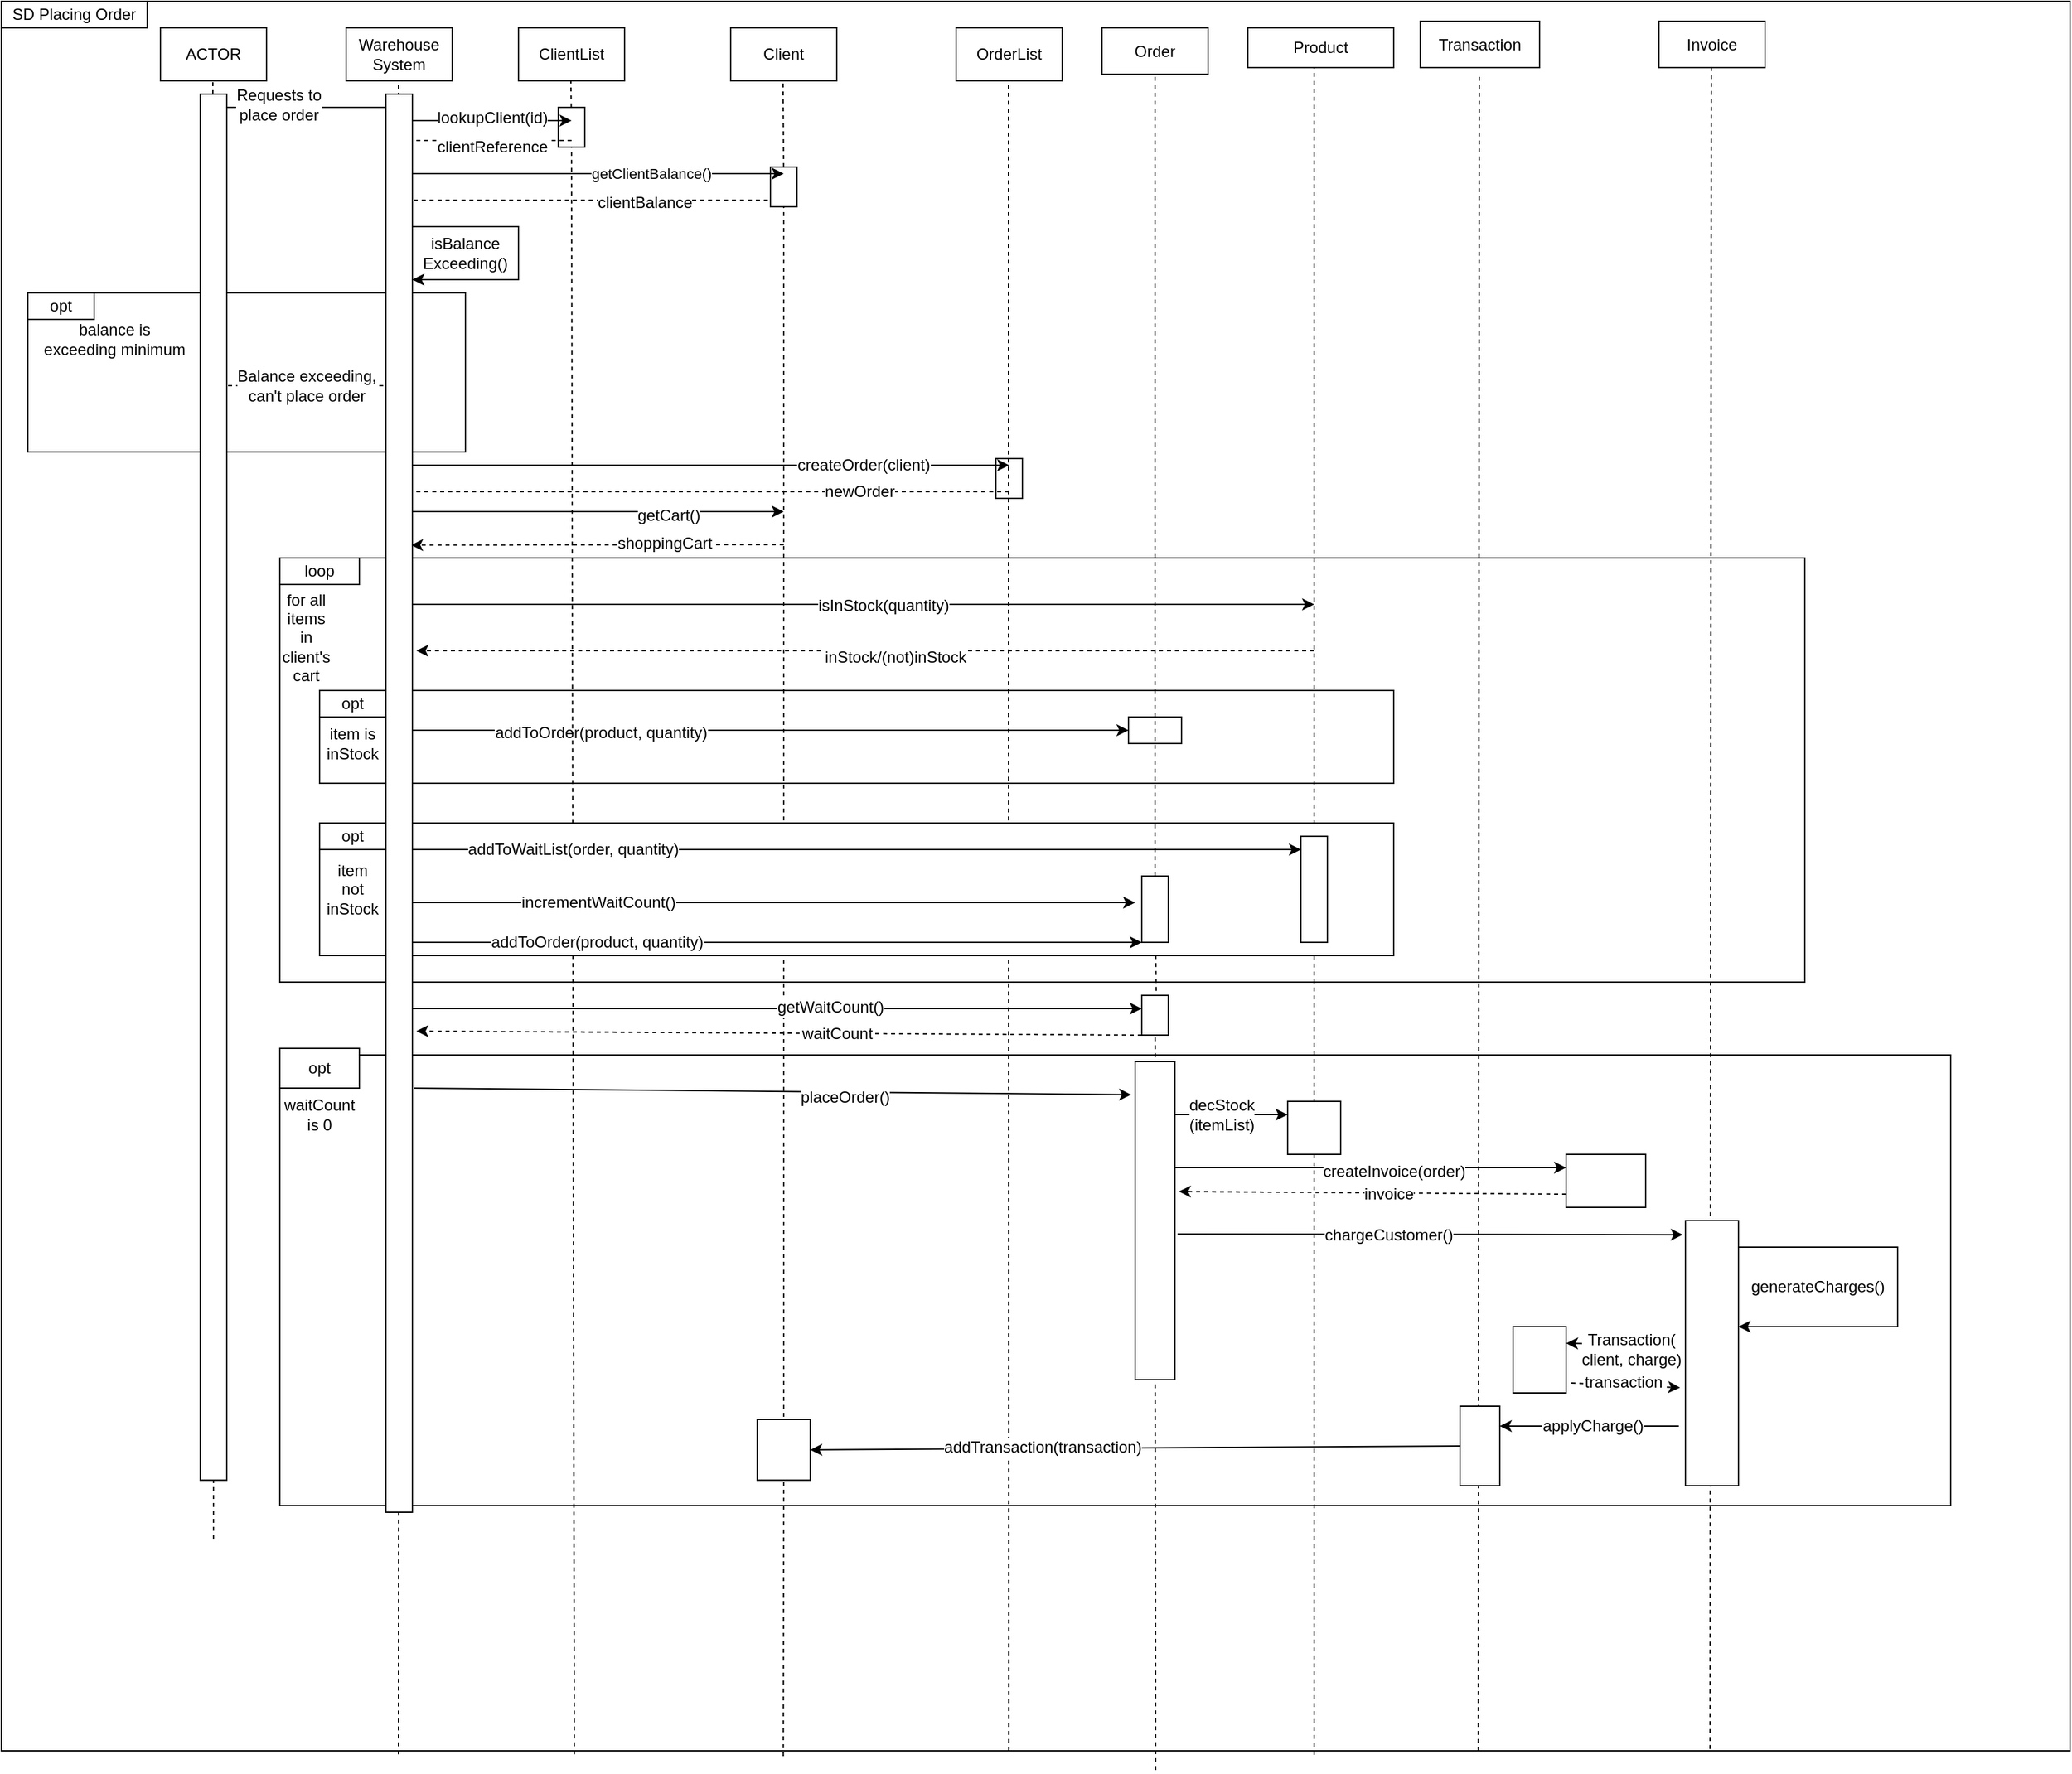 <mxfile version="12.6.5" type="github">
  <diagram id="tKLSFN9qIgkbpF_6YdEr" name="Page-1">
    <mxGraphModel dx="1182" dy="761" grid="1" gridSize="10" guides="1" tooltips="1" connect="1" arrows="1" fold="1" page="1" pageScale="1" pageWidth="1100" pageHeight="850" math="0" shadow="0">
      <root>
        <mxCell id="0"/>
        <mxCell id="1" parent="0"/>
        <mxCell id="7SxAcVkQmoZjiOWq1pf1-21" value="" style="rounded=0;whiteSpace=wrap;html=1;" parent="1" vertex="1">
          <mxGeometry width="1560" height="1320" as="geometry"/>
        </mxCell>
        <mxCell id="BWwTkyQzAVA0nwTKk7PY-33" value="" style="rounded=0;whiteSpace=wrap;html=1;" parent="1" vertex="1">
          <mxGeometry x="750" y="345" width="20" height="30" as="geometry"/>
        </mxCell>
        <mxCell id="7SxAcVkQmoZjiOWq1pf1-38" value="" style="endArrow=classic;html=1;dashed=1;" parent="1" edge="1">
          <mxGeometry width="50" height="50" relative="1" as="geometry">
            <mxPoint x="590" y="150" as="sourcePoint"/>
            <mxPoint x="300" y="150" as="targetPoint"/>
          </mxGeometry>
        </mxCell>
        <mxCell id="7SxAcVkQmoZjiOWq1pf1-39" value="clientBalance" style="text;html=1;align=center;verticalAlign=middle;resizable=0;points=[];labelBackgroundColor=#ffffff;" parent="7SxAcVkQmoZjiOWq1pf1-38" vertex="1" connectable="0">
          <mxGeometry x="-0.276" y="2" relative="1" as="geometry">
            <mxPoint as="offset"/>
          </mxGeometry>
        </mxCell>
        <mxCell id="BWwTkyQzAVA0nwTKk7PY-30" value="" style="rounded=0;whiteSpace=wrap;html=1;" parent="1" vertex="1">
          <mxGeometry x="580" y="125" width="20" height="30" as="geometry"/>
        </mxCell>
        <mxCell id="BWwTkyQzAVA0nwTKk7PY-21" value="" style="rounded=0;whiteSpace=wrap;html=1;" parent="1" vertex="1">
          <mxGeometry x="420" y="80" width="20" height="30" as="geometry"/>
        </mxCell>
        <mxCell id="7SxAcVkQmoZjiOWq1pf1-46" value="" style="rounded=0;whiteSpace=wrap;html=1;" parent="1" vertex="1">
          <mxGeometry x="20" y="220" width="330" height="120" as="geometry"/>
        </mxCell>
        <mxCell id="7SxAcVkQmoZjiOWq1pf1-1" value="ACTOR" style="rounded=0;whiteSpace=wrap;html=1;" parent="1" vertex="1">
          <mxGeometry x="120" y="20" width="80" height="40" as="geometry"/>
        </mxCell>
        <mxCell id="7SxAcVkQmoZjiOWq1pf1-3" value="Warehouse System" style="rounded=0;whiteSpace=wrap;html=1;" parent="1" vertex="1">
          <mxGeometry x="260" y="20" width="80" height="40" as="geometry"/>
        </mxCell>
        <mxCell id="7SxAcVkQmoZjiOWq1pf1-9" value="ClientList" style="rounded=0;whiteSpace=wrap;html=1;" parent="1" vertex="1">
          <mxGeometry x="390" y="20" width="80" height="40" as="geometry"/>
        </mxCell>
        <mxCell id="7SxAcVkQmoZjiOWq1pf1-11" value="Client" style="rounded=0;whiteSpace=wrap;html=1;" parent="1" vertex="1">
          <mxGeometry x="550" y="20" width="80" height="40" as="geometry"/>
        </mxCell>
        <mxCell id="7SxAcVkQmoZjiOWq1pf1-13" value="OrderList" style="rounded=0;whiteSpace=wrap;html=1;" parent="1" vertex="1">
          <mxGeometry x="720" y="20" width="80" height="40" as="geometry"/>
        </mxCell>
        <mxCell id="7SxAcVkQmoZjiOWq1pf1-14" value="Order" style="rounded=0;whiteSpace=wrap;html=1;" parent="1" vertex="1">
          <mxGeometry x="830" y="20" width="80" height="35" as="geometry"/>
        </mxCell>
        <mxCell id="7SxAcVkQmoZjiOWq1pf1-18" value="Invoice" style="rounded=0;whiteSpace=wrap;html=1;" parent="1" vertex="1">
          <mxGeometry x="1250" y="15" width="80" height="35" as="geometry"/>
        </mxCell>
        <mxCell id="7SxAcVkQmoZjiOWq1pf1-22" value="SD Placing Order" style="rounded=0;whiteSpace=wrap;html=1;" parent="1" vertex="1">
          <mxGeometry width="110" height="20" as="geometry"/>
        </mxCell>
        <mxCell id="7SxAcVkQmoZjiOWq1pf1-26" value="Transaction" style="rounded=0;whiteSpace=wrap;html=1;" parent="1" vertex="1">
          <mxGeometry x="1070" y="15" width="90" height="35" as="geometry"/>
        </mxCell>
        <mxCell id="7SxAcVkQmoZjiOWq1pf1-27" value="Product" style="rounded=0;whiteSpace=wrap;html=1;" parent="1" vertex="1">
          <mxGeometry x="940" y="20" width="110" height="30" as="geometry"/>
        </mxCell>
        <mxCell id="7SxAcVkQmoZjiOWq1pf1-29" value="" style="endArrow=classic;html=1;" parent="1" edge="1">
          <mxGeometry width="50" height="50" relative="1" as="geometry">
            <mxPoint x="300" y="90" as="sourcePoint"/>
            <mxPoint x="430" y="90" as="targetPoint"/>
          </mxGeometry>
        </mxCell>
        <mxCell id="7SxAcVkQmoZjiOWq1pf1-30" value="lookupClient(id)" style="text;html=1;align=center;verticalAlign=middle;resizable=0;points=[];labelBackgroundColor=#ffffff;" parent="7SxAcVkQmoZjiOWq1pf1-29" vertex="1" connectable="0">
          <mxGeometry x="0.231" y="2" relative="1" as="geometry">
            <mxPoint x="-10" as="offset"/>
          </mxGeometry>
        </mxCell>
        <mxCell id="7SxAcVkQmoZjiOWq1pf1-36" value="getClientBalance()" style="endArrow=classic;html=1;" parent="1" edge="1">
          <mxGeometry x="0.31" width="50" height="50" relative="1" as="geometry">
            <mxPoint x="300" y="130" as="sourcePoint"/>
            <mxPoint x="590" y="130" as="targetPoint"/>
            <mxPoint as="offset"/>
          </mxGeometry>
        </mxCell>
        <mxCell id="7SxAcVkQmoZjiOWq1pf1-41" value="&lt;div&gt;isBalance&lt;/div&gt;&lt;div&gt;Exceeding()&lt;br&gt;&lt;/div&gt;" style="rounded=0;whiteSpace=wrap;html=1;" parent="1" vertex="1">
          <mxGeometry x="310" y="170" width="80" height="40" as="geometry"/>
        </mxCell>
        <mxCell id="7SxAcVkQmoZjiOWq1pf1-42" value="" style="endArrow=classic;html=1;dashed=1;entryX=0;entryY=1;entryDx=0;entryDy=0;" parent="1" target="7SxAcVkQmoZjiOWq1pf1-41" edge="1">
          <mxGeometry width="50" height="50" relative="1" as="geometry">
            <mxPoint x="320" y="210" as="sourcePoint"/>
            <mxPoint x="370" y="160" as="targetPoint"/>
          </mxGeometry>
        </mxCell>
        <mxCell id="7SxAcVkQmoZjiOWq1pf1-47" value="opt" style="rounded=0;whiteSpace=wrap;html=1;" parent="1" vertex="1">
          <mxGeometry x="20" y="220" width="50" height="20" as="geometry"/>
        </mxCell>
        <mxCell id="7SxAcVkQmoZjiOWq1pf1-48" value="&lt;div&gt;balance is&lt;/div&gt;&lt;div&gt;exceeding minimum&lt;br&gt;&lt;/div&gt;" style="text;html=1;align=center;verticalAlign=middle;resizable=0;points=[];autosize=1;" parent="1" vertex="1">
          <mxGeometry x="20" y="240" width="130" height="30" as="geometry"/>
        </mxCell>
        <mxCell id="7SxAcVkQmoZjiOWq1pf1-2" value="" style="endArrow=none;dashed=1;html=1;" parent="1" source="BWwTkyQzAVA0nwTKk7PY-3" edge="1">
          <mxGeometry width="50" height="50" relative="1" as="geometry">
            <mxPoint x="160" y="840" as="sourcePoint"/>
            <mxPoint x="159.5" y="60" as="targetPoint"/>
          </mxGeometry>
        </mxCell>
        <mxCell id="7SxAcVkQmoZjiOWq1pf1-49" value="" style="endArrow=classic;html=1;dashed=1;" parent="1" edge="1">
          <mxGeometry width="50" height="50" relative="1" as="geometry">
            <mxPoint x="300" y="290" as="sourcePoint"/>
            <mxPoint x="160" y="290" as="targetPoint"/>
          </mxGeometry>
        </mxCell>
        <mxCell id="7SxAcVkQmoZjiOWq1pf1-50" value="&lt;div&gt;Balance exceeding,&lt;/div&gt;&lt;div&gt;can&#39;t place order&lt;br&gt;&lt;/div&gt;" style="text;html=1;align=center;verticalAlign=middle;resizable=0;points=[];labelBackgroundColor=#ffffff;" parent="7SxAcVkQmoZjiOWq1pf1-49" vertex="1" connectable="0">
          <mxGeometry x="0.457" y="-3" relative="1" as="geometry">
            <mxPoint x="32" y="3" as="offset"/>
          </mxGeometry>
        </mxCell>
        <mxCell id="7SxAcVkQmoZjiOWq1pf1-58" value="" style="rounded=0;whiteSpace=wrap;html=1;" parent="1" vertex="1">
          <mxGeometry x="210" y="420" width="1150" height="320" as="geometry"/>
        </mxCell>
        <mxCell id="7SxAcVkQmoZjiOWq1pf1-4" value="" style="endArrow=none;dashed=1;html=1;" parent="1" edge="1">
          <mxGeometry width="50" height="50" relative="1" as="geometry">
            <mxPoint x="300" y="840" as="sourcePoint"/>
            <mxPoint x="299.5" y="60" as="targetPoint"/>
          </mxGeometry>
        </mxCell>
        <mxCell id="7SxAcVkQmoZjiOWq1pf1-10" value="" style="endArrow=none;dashed=1;html=1;" parent="1" source="BWwTkyQzAVA0nwTKk7PY-21" edge="1">
          <mxGeometry width="50" height="50" relative="1" as="geometry">
            <mxPoint x="430" y="840" as="sourcePoint"/>
            <mxPoint x="429.5" y="60" as="targetPoint"/>
          </mxGeometry>
        </mxCell>
        <mxCell id="7SxAcVkQmoZjiOWq1pf1-12" value="" style="endArrow=none;dashed=1;html=1;" parent="1" source="BWwTkyQzAVA0nwTKk7PY-30" edge="1">
          <mxGeometry width="50" height="50" relative="1" as="geometry">
            <mxPoint x="590" y="840" as="sourcePoint"/>
            <mxPoint x="589.5" y="60" as="targetPoint"/>
          </mxGeometry>
        </mxCell>
        <mxCell id="7SxAcVkQmoZjiOWq1pf1-59" value="loop" style="rounded=0;whiteSpace=wrap;html=1;" parent="1" vertex="1">
          <mxGeometry x="210" y="420" width="60" height="20" as="geometry"/>
        </mxCell>
        <mxCell id="7SxAcVkQmoZjiOWq1pf1-60" value="for all items in client&#39;s cart" style="text;html=1;strokeColor=none;fillColor=none;align=center;verticalAlign=middle;whiteSpace=wrap;rounded=0;" parent="1" vertex="1">
          <mxGeometry x="210" y="470" width="40" height="20" as="geometry"/>
        </mxCell>
        <mxCell id="7SxAcVkQmoZjiOWq1pf1-63" value="" style="endArrow=classic;html=1;" parent="1" edge="1">
          <mxGeometry width="50" height="50" relative="1" as="geometry">
            <mxPoint x="300" y="350" as="sourcePoint"/>
            <mxPoint x="760" y="350" as="targetPoint"/>
          </mxGeometry>
        </mxCell>
        <mxCell id="7SxAcVkQmoZjiOWq1pf1-64" value="createOrder(client)" style="text;html=1;align=center;verticalAlign=middle;resizable=0;points=[];labelBackgroundColor=#ffffff;" parent="7SxAcVkQmoZjiOWq1pf1-63" vertex="1" connectable="0">
          <mxGeometry x="0.735" relative="1" as="geometry">
            <mxPoint x="-49" as="offset"/>
          </mxGeometry>
        </mxCell>
        <mxCell id="7SxAcVkQmoZjiOWq1pf1-32" value="" style="endArrow=classic;html=1;dashed=1;" parent="1" edge="1">
          <mxGeometry width="50" height="50" relative="1" as="geometry">
            <mxPoint x="430" y="105" as="sourcePoint"/>
            <mxPoint x="300" y="105" as="targetPoint"/>
          </mxGeometry>
        </mxCell>
        <mxCell id="7SxAcVkQmoZjiOWq1pf1-33" value="clientReference" style="text;html=1;align=center;verticalAlign=middle;resizable=0;points=[];labelBackgroundColor=#ffffff;" parent="7SxAcVkQmoZjiOWq1pf1-32" vertex="1" connectable="0">
          <mxGeometry x="-0.4" y="1" relative="1" as="geometry">
            <mxPoint x="-21" y="4" as="offset"/>
          </mxGeometry>
        </mxCell>
        <mxCell id="7SxAcVkQmoZjiOWq1pf1-61" value="" style="endArrow=classic;html=1;dashed=1;" parent="1" edge="1">
          <mxGeometry width="50" height="50" relative="1" as="geometry">
            <mxPoint x="760" y="370" as="sourcePoint"/>
            <mxPoint x="300" y="370" as="targetPoint"/>
          </mxGeometry>
        </mxCell>
        <mxCell id="7SxAcVkQmoZjiOWq1pf1-62" value="newOrder" style="text;html=1;align=center;verticalAlign=middle;resizable=0;points=[];labelBackgroundColor=#ffffff;" parent="7SxAcVkQmoZjiOWq1pf1-61" vertex="1" connectable="0">
          <mxGeometry x="-0.509" relative="1" as="geometry">
            <mxPoint as="offset"/>
          </mxGeometry>
        </mxCell>
        <mxCell id="bvHiQw0GbugnLKVl-1VQ-2" value="" style="endArrow=classic;html=1;" edge="1" parent="1">
          <mxGeometry width="50" height="50" relative="1" as="geometry">
            <mxPoint x="310" y="385" as="sourcePoint"/>
            <mxPoint x="590" y="385" as="targetPoint"/>
          </mxGeometry>
        </mxCell>
        <mxCell id="bvHiQw0GbugnLKVl-1VQ-3" value="getCart()" style="text;html=1;align=center;verticalAlign=middle;resizable=0;points=[];labelBackgroundColor=#ffffff;" vertex="1" connectable="0" parent="bvHiQw0GbugnLKVl-1VQ-2">
          <mxGeometry x="0.379" y="-3" relative="1" as="geometry">
            <mxPoint as="offset"/>
          </mxGeometry>
        </mxCell>
        <mxCell id="bvHiQw0GbugnLKVl-1VQ-4" value="" style="endArrow=classic;html=1;entryX=0.95;entryY=0.318;entryDx=0;entryDy=0;entryPerimeter=0;dashed=1;" edge="1" parent="1" target="BWwTkyQzAVA0nwTKk7PY-7">
          <mxGeometry width="50" height="50" relative="1" as="geometry">
            <mxPoint x="590" y="410" as="sourcePoint"/>
            <mxPoint x="640" y="345" as="targetPoint"/>
          </mxGeometry>
        </mxCell>
        <mxCell id="bvHiQw0GbugnLKVl-1VQ-5" value="shoppingCart" style="text;html=1;align=center;verticalAlign=middle;resizable=0;points=[];labelBackgroundColor=#ffffff;" vertex="1" connectable="0" parent="bvHiQw0GbugnLKVl-1VQ-4">
          <mxGeometry x="-0.193" y="-1" relative="1" as="geometry">
            <mxPoint x="23" as="offset"/>
          </mxGeometry>
        </mxCell>
        <mxCell id="bvHiQw0GbugnLKVl-1VQ-6" value="" style="endArrow=classic;html=1;" edge="1" parent="1">
          <mxGeometry width="50" height="50" relative="1" as="geometry">
            <mxPoint x="310" y="455" as="sourcePoint"/>
            <mxPoint x="990" y="455" as="targetPoint"/>
          </mxGeometry>
        </mxCell>
        <mxCell id="bvHiQw0GbugnLKVl-1VQ-7" value="isInStock(quantity)" style="text;html=1;align=center;verticalAlign=middle;resizable=0;points=[];labelBackgroundColor=#ffffff;" vertex="1" connectable="0" parent="bvHiQw0GbugnLKVl-1VQ-6">
          <mxGeometry x="0.044" y="-1" relative="1" as="geometry">
            <mxPoint as="offset"/>
          </mxGeometry>
        </mxCell>
        <mxCell id="bvHiQw0GbugnLKVl-1VQ-8" value="" style="endArrow=classic;html=1;dashed=1;" edge="1" parent="1">
          <mxGeometry width="50" height="50" relative="1" as="geometry">
            <mxPoint x="990" y="490" as="sourcePoint"/>
            <mxPoint x="313" y="490" as="targetPoint"/>
          </mxGeometry>
        </mxCell>
        <mxCell id="bvHiQw0GbugnLKVl-1VQ-9" value="inStock/(not)inStock" style="text;html=1;align=center;verticalAlign=middle;resizable=0;points=[];labelBackgroundColor=#ffffff;" vertex="1" connectable="0" parent="bvHiQw0GbugnLKVl-1VQ-8">
          <mxGeometry x="-0.067" y="5" relative="1" as="geometry">
            <mxPoint as="offset"/>
          </mxGeometry>
        </mxCell>
        <mxCell id="bvHiQw0GbugnLKVl-1VQ-10" value="" style="rounded=0;whiteSpace=wrap;html=1;" vertex="1" parent="1">
          <mxGeometry x="240" y="520" width="810" height="70" as="geometry"/>
        </mxCell>
        <mxCell id="bvHiQw0GbugnLKVl-1VQ-12" value="&lt;div&gt;item is &lt;br&gt;&lt;/div&gt;&lt;div&gt;inStock&lt;br&gt;&lt;/div&gt;" style="text;html=1;strokeColor=none;fillColor=none;align=center;verticalAlign=middle;whiteSpace=wrap;rounded=0;" vertex="1" parent="1">
          <mxGeometry x="245" y="550" width="40" height="20" as="geometry"/>
        </mxCell>
        <mxCell id="bvHiQw0GbugnLKVl-1VQ-11" value="opt" style="rounded=0;whiteSpace=wrap;html=1;" vertex="1" parent="1">
          <mxGeometry x="240" y="520" width="50" height="20" as="geometry"/>
        </mxCell>
        <mxCell id="7SxAcVkQmoZjiOWq1pf1-24" value="" style="endArrow=classic;html=1;" parent="1" edge="1">
          <mxGeometry width="50" height="50" relative="1" as="geometry">
            <mxPoint x="160" y="80" as="sourcePoint"/>
            <mxPoint x="300" y="80" as="targetPoint"/>
          </mxGeometry>
        </mxCell>
        <mxCell id="7SxAcVkQmoZjiOWq1pf1-25" value="&lt;div&gt;Requests to &lt;br&gt;&lt;/div&gt;&lt;div&gt;place order&lt;br&gt;&lt;/div&gt;" style="text;html=1;align=center;verticalAlign=middle;resizable=0;points=[];labelBackgroundColor=#ffffff;" parent="7SxAcVkQmoZjiOWq1pf1-24" vertex="1" connectable="0">
          <mxGeometry x="-0.3" y="2" relative="1" as="geometry">
            <mxPoint as="offset"/>
          </mxGeometry>
        </mxCell>
        <mxCell id="bvHiQw0GbugnLKVl-1VQ-17" value="" style="rounded=0;whiteSpace=wrap;html=1;" vertex="1" parent="1">
          <mxGeometry x="850" y="540" width="40" height="20" as="geometry"/>
        </mxCell>
        <mxCell id="bvHiQw0GbugnLKVl-1VQ-18" value="" style="endArrow=classic;html=1;" edge="1" parent="1">
          <mxGeometry width="50" height="50" relative="1" as="geometry">
            <mxPoint x="310" y="550" as="sourcePoint"/>
            <mxPoint x="850" y="550" as="targetPoint"/>
          </mxGeometry>
        </mxCell>
        <mxCell id="bvHiQw0GbugnLKVl-1VQ-19" value="addToOrder(product, quantity)" style="text;html=1;align=center;verticalAlign=middle;resizable=0;points=[];labelBackgroundColor=#ffffff;" vertex="1" connectable="0" parent="bvHiQw0GbugnLKVl-1VQ-18">
          <mxGeometry x="-0.474" y="-2" relative="1" as="geometry">
            <mxPoint as="offset"/>
          </mxGeometry>
        </mxCell>
        <mxCell id="bvHiQw0GbugnLKVl-1VQ-32" value="" style="rounded=0;whiteSpace=wrap;html=1;" vertex="1" parent="1">
          <mxGeometry x="855" y="660" width="30" height="40" as="geometry"/>
        </mxCell>
        <mxCell id="bvHiQw0GbugnLKVl-1VQ-34" value="" style="rounded=0;whiteSpace=wrap;html=1;" vertex="1" parent="1">
          <mxGeometry x="980" y="630" width="20" height="40" as="geometry"/>
        </mxCell>
        <mxCell id="BWwTkyQzAVA0nwTKk7PY-8" value="" style="endArrow=none;dashed=1;html=1;exitX=0.192;exitY=1.002;exitDx=0;exitDy=0;exitPerimeter=0;" parent="1" target="BWwTkyQzAVA0nwTKk7PY-7" edge="1" source="7SxAcVkQmoZjiOWq1pf1-21">
          <mxGeometry width="50" height="50" relative="1" as="geometry">
            <mxPoint x="300" y="840.0" as="sourcePoint"/>
            <mxPoint x="299.5" y="28.378" as="targetPoint"/>
          </mxGeometry>
        </mxCell>
        <mxCell id="bvHiQw0GbugnLKVl-1VQ-36" value="" style="rounded=0;whiteSpace=wrap;html=1;" vertex="1" parent="1">
          <mxGeometry x="210" y="795" width="1260" height="340" as="geometry"/>
        </mxCell>
        <mxCell id="7SxAcVkQmoZjiOWq1pf1-20" value="" style="endArrow=none;dashed=1;html=1;exitX=0.714;exitY=1;exitDx=0;exitDy=0;exitPerimeter=0;" parent="1" edge="1" source="7SxAcVkQmoZjiOWq1pf1-21">
          <mxGeometry width="50" height="50" relative="1" as="geometry">
            <mxPoint x="1115" y="820" as="sourcePoint"/>
            <mxPoint x="1114.5" y="55" as="targetPoint"/>
          </mxGeometry>
        </mxCell>
        <mxCell id="7SxAcVkQmoZjiOWq1pf1-19" value="" style="endArrow=none;dashed=1;html=1;exitX=0.826;exitY=0.999;exitDx=0;exitDy=0;exitPerimeter=0;" parent="1" edge="1" source="7SxAcVkQmoZjiOWq1pf1-21">
          <mxGeometry width="50" height="50" relative="1" as="geometry">
            <mxPoint x="1290" y="835" as="sourcePoint"/>
            <mxPoint x="1289.5" y="50" as="targetPoint"/>
          </mxGeometry>
        </mxCell>
        <mxCell id="BWwTkyQzAVA0nwTKk7PY-31" value="" style="endArrow=none;dashed=1;html=1;" parent="1" target="BWwTkyQzAVA0nwTKk7PY-30" edge="1">
          <mxGeometry width="50" height="50" relative="1" as="geometry">
            <mxPoint x="590" y="1110" as="sourcePoint"/>
            <mxPoint x="589.5" y="60.0" as="targetPoint"/>
          </mxGeometry>
        </mxCell>
        <mxCell id="7SxAcVkQmoZjiOWq1pf1-15" value="" style="endArrow=none;dashed=1;html=1;exitX=0.487;exitY=1;exitDx=0;exitDy=0;exitPerimeter=0;" parent="1" edge="1" source="7SxAcVkQmoZjiOWq1pf1-21">
          <mxGeometry width="50" height="50" relative="1" as="geometry">
            <mxPoint x="760" y="840" as="sourcePoint"/>
            <mxPoint x="759.5" y="60" as="targetPoint"/>
          </mxGeometry>
        </mxCell>
        <mxCell id="7SxAcVkQmoZjiOWq1pf1-28" value="" style="endArrow=none;dashed=1;html=1;" parent="1" edge="1">
          <mxGeometry width="50" height="50" relative="1" as="geometry">
            <mxPoint x="990" y="1323" as="sourcePoint"/>
            <mxPoint x="990" y="50" as="targetPoint"/>
          </mxGeometry>
        </mxCell>
        <mxCell id="bvHiQw0GbugnLKVl-1VQ-33" value="" style="endArrow=none;dashed=1;html=1;exitX=0.558;exitY=0.886;exitDx=0;exitDy=0;exitPerimeter=0;" edge="1" parent="1" source="bvHiQw0GbugnLKVl-1VQ-55">
          <mxGeometry width="50" height="50" relative="1" as="geometry">
            <mxPoint x="870" y="830" as="sourcePoint"/>
            <mxPoint x="870" y="660" as="targetPoint"/>
          </mxGeometry>
        </mxCell>
        <mxCell id="BWwTkyQzAVA0nwTKk7PY-5" value="" style="group" parent="1" vertex="1" connectable="0">
          <mxGeometry x="150" y="70" width="20" height="1090" as="geometry"/>
        </mxCell>
        <mxCell id="BWwTkyQzAVA0nwTKk7PY-4" value="" style="endArrow=none;dashed=1;html=1;" parent="BWwTkyQzAVA0nwTKk7PY-5" target="BWwTkyQzAVA0nwTKk7PY-3" edge="1">
          <mxGeometry width="50" height="50" relative="1" as="geometry">
            <mxPoint x="10" y="1090" as="sourcePoint"/>
            <mxPoint x="9.5" y="-58.919" as="targetPoint"/>
          </mxGeometry>
        </mxCell>
        <mxCell id="BWwTkyQzAVA0nwTKk7PY-3" value="" style="rounded=0;whiteSpace=wrap;html=1;" parent="BWwTkyQzAVA0nwTKk7PY-5" vertex="1">
          <mxGeometry width="20" height="1045.811" as="geometry"/>
        </mxCell>
        <mxCell id="BWwTkyQzAVA0nwTKk7PY-25" value="" style="endArrow=none;dashed=1;html=1;exitX=0.277;exitY=1.002;exitDx=0;exitDy=0;exitPerimeter=0;" parent="1" target="BWwTkyQzAVA0nwTKk7PY-21" edge="1" source="7SxAcVkQmoZjiOWq1pf1-21">
          <mxGeometry width="50" height="50" relative="1" as="geometry">
            <mxPoint x="430" y="840" as="sourcePoint"/>
            <mxPoint x="429.5" y="60.0" as="targetPoint"/>
          </mxGeometry>
        </mxCell>
        <mxCell id="BWwTkyQzAVA0nwTKk7PY-6" value="" style="group" parent="1" vertex="1" connectable="0">
          <mxGeometry x="290" y="70" width="760" height="1070" as="geometry"/>
        </mxCell>
        <mxCell id="bvHiQw0GbugnLKVl-1VQ-23" value="" style="rounded=0;whiteSpace=wrap;html=1;" vertex="1" parent="BWwTkyQzAVA0nwTKk7PY-6">
          <mxGeometry x="-50" y="550" width="810" height="100" as="geometry"/>
        </mxCell>
        <mxCell id="bvHiQw0GbugnLKVl-1VQ-24" value="opt" style="rounded=0;whiteSpace=wrap;html=1;" vertex="1" parent="BWwTkyQzAVA0nwTKk7PY-6">
          <mxGeometry x="-50" y="550" width="50" height="20" as="geometry"/>
        </mxCell>
        <mxCell id="bvHiQw0GbugnLKVl-1VQ-25" value="&lt;div&gt;item&lt;/div&gt;&lt;div&gt;not&lt;/div&gt;&lt;div&gt;inStock&lt;br&gt;&lt;/div&gt;" style="text;html=1;strokeColor=none;fillColor=none;align=center;verticalAlign=middle;whiteSpace=wrap;rounded=0;" vertex="1" parent="BWwTkyQzAVA0nwTKk7PY-6">
          <mxGeometry x="-45" y="590" width="40" height="20" as="geometry"/>
        </mxCell>
        <mxCell id="bvHiQw0GbugnLKVl-1VQ-30" value="" style="endArrow=classic;html=1;" edge="1" parent="BWwTkyQzAVA0nwTKk7PY-6" target="bvHiQw0GbugnLKVl-1VQ-32">
          <mxGeometry width="50" height="50" relative="1" as="geometry">
            <mxPoint x="20" y="610" as="sourcePoint"/>
            <mxPoint x="570" y="610" as="targetPoint"/>
            <Array as="points">
              <mxPoint x="290" y="610"/>
            </Array>
          </mxGeometry>
        </mxCell>
        <mxCell id="bvHiQw0GbugnLKVl-1VQ-31" value="incrementWaitCount()" style="text;html=1;align=center;verticalAlign=middle;resizable=0;points=[];labelBackgroundColor=#ffffff;" vertex="1" connectable="0" parent="bvHiQw0GbugnLKVl-1VQ-30">
          <mxGeometry x="-0.504" y="-3" relative="1" as="geometry">
            <mxPoint x="5" y="-3" as="offset"/>
          </mxGeometry>
        </mxCell>
        <mxCell id="BWwTkyQzAVA0nwTKk7PY-7" value="" style="rounded=0;whiteSpace=wrap;html=1;" parent="BWwTkyQzAVA0nwTKk7PY-6" vertex="1">
          <mxGeometry width="20" height="1070" as="geometry"/>
        </mxCell>
        <mxCell id="bvHiQw0GbugnLKVl-1VQ-51" value="" style="endArrow=classic;html=1;" edge="1" parent="BWwTkyQzAVA0nwTKk7PY-6">
          <mxGeometry width="50" height="50" relative="1" as="geometry">
            <mxPoint x="20" y="690" as="sourcePoint"/>
            <mxPoint x="570" y="690" as="targetPoint"/>
          </mxGeometry>
        </mxCell>
        <mxCell id="bvHiQw0GbugnLKVl-1VQ-57" value="getWaitCount()" style="text;html=1;align=center;verticalAlign=middle;resizable=0;points=[];labelBackgroundColor=#ffffff;" vertex="1" connectable="0" parent="bvHiQw0GbugnLKVl-1VQ-51">
          <mxGeometry x="0.145" y="1" relative="1" as="geometry">
            <mxPoint as="offset"/>
          </mxGeometry>
        </mxCell>
        <mxCell id="bvHiQw0GbugnLKVl-1VQ-53" value="" style="rounded=0;whiteSpace=wrap;html=1;" vertex="1" parent="BWwTkyQzAVA0nwTKk7PY-6">
          <mxGeometry x="570" y="590" width="20" height="50" as="geometry"/>
        </mxCell>
        <mxCell id="bvHiQw0GbugnLKVl-1VQ-54" value="" style="rounded=0;whiteSpace=wrap;html=1;" vertex="1" parent="BWwTkyQzAVA0nwTKk7PY-6">
          <mxGeometry x="690" y="560" width="20" height="80" as="geometry"/>
        </mxCell>
        <mxCell id="bvHiQw0GbugnLKVl-1VQ-28" value="" style="endArrow=classic;html=1;" edge="1" parent="BWwTkyQzAVA0nwTKk7PY-6">
          <mxGeometry width="50" height="50" relative="1" as="geometry">
            <mxPoint x="20" y="570" as="sourcePoint"/>
            <mxPoint x="690" y="570" as="targetPoint"/>
          </mxGeometry>
        </mxCell>
        <mxCell id="bvHiQw0GbugnLKVl-1VQ-29" value="addToWaitList(order, quantity)" style="text;html=1;align=center;verticalAlign=middle;resizable=0;points=[];labelBackgroundColor=#ffffff;" vertex="1" connectable="0" parent="bvHiQw0GbugnLKVl-1VQ-28">
          <mxGeometry x="-0.644" y="-1" relative="1" as="geometry">
            <mxPoint x="1" y="-1" as="offset"/>
          </mxGeometry>
        </mxCell>
        <mxCell id="bvHiQw0GbugnLKVl-1VQ-65" value="" style="endArrow=classic;html=1;entryX=0;entryY=1;entryDx=0;entryDy=0;" edge="1" parent="BWwTkyQzAVA0nwTKk7PY-6" target="bvHiQw0GbugnLKVl-1VQ-53">
          <mxGeometry width="50" height="50" relative="1" as="geometry">
            <mxPoint x="20" y="640" as="sourcePoint"/>
            <mxPoint x="70" y="590" as="targetPoint"/>
          </mxGeometry>
        </mxCell>
        <mxCell id="bvHiQw0GbugnLKVl-1VQ-66" value="addToOrder(product, quantity)" style="text;html=1;align=center;verticalAlign=middle;resizable=0;points=[];labelBackgroundColor=#ffffff;" vertex="1" connectable="0" parent="bvHiQw0GbugnLKVl-1VQ-65">
          <mxGeometry x="-0.494" relative="1" as="geometry">
            <mxPoint as="offset"/>
          </mxGeometry>
        </mxCell>
        <mxCell id="bvHiQw0GbugnLKVl-1VQ-50" value="&lt;div&gt;waitCount &lt;br&gt;&lt;/div&gt;&lt;div&gt;is 0&lt;br&gt;&lt;/div&gt;" style="text;html=1;strokeColor=none;fillColor=none;align=center;verticalAlign=middle;whiteSpace=wrap;rounded=0;" vertex="1" parent="1">
          <mxGeometry x="220" y="830" width="40" height="20" as="geometry"/>
        </mxCell>
        <mxCell id="bvHiQw0GbugnLKVl-1VQ-49" value="opt" style="rounded=0;whiteSpace=wrap;html=1;" vertex="1" parent="1">
          <mxGeometry x="210" y="790" width="60" height="30" as="geometry"/>
        </mxCell>
        <mxCell id="7SxAcVkQmoZjiOWq1pf1-16" value="" style="endArrow=none;dashed=1;html=1;" parent="1" target="7SxAcVkQmoZjiOWq1pf1-14" edge="1" source="bvHiQw0GbugnLKVl-1VQ-32">
          <mxGeometry width="50" height="50" relative="1" as="geometry">
            <mxPoint x="870" y="830" as="sourcePoint"/>
            <mxPoint x="870" y="55" as="targetPoint"/>
          </mxGeometry>
        </mxCell>
        <mxCell id="bvHiQw0GbugnLKVl-1VQ-55" value="" style="rounded=0;whiteSpace=wrap;html=1;" vertex="1" parent="1">
          <mxGeometry x="860" y="750" width="20" height="30" as="geometry"/>
        </mxCell>
        <mxCell id="bvHiQw0GbugnLKVl-1VQ-56" value="" style="endArrow=none;dashed=1;html=1;exitX=0.558;exitY=0.886;exitDx=0;exitDy=0;exitPerimeter=0;" edge="1" parent="1" source="bvHiQw0GbugnLKVl-1VQ-61" target="bvHiQw0GbugnLKVl-1VQ-55">
          <mxGeometry width="50" height="50" relative="1" as="geometry">
            <mxPoint x="870.48" y="1169.52" as="sourcePoint"/>
            <mxPoint x="870" y="660" as="targetPoint"/>
          </mxGeometry>
        </mxCell>
        <mxCell id="bvHiQw0GbugnLKVl-1VQ-58" value="" style="endArrow=classic;html=1;exitX=0;exitY=1;exitDx=0;exitDy=0;dashed=1;" edge="1" parent="1" source="bvHiQw0GbugnLKVl-1VQ-55">
          <mxGeometry width="50" height="50" relative="1" as="geometry">
            <mxPoint x="850" y="770" as="sourcePoint"/>
            <mxPoint x="313" y="777" as="targetPoint"/>
          </mxGeometry>
        </mxCell>
        <mxCell id="bvHiQw0GbugnLKVl-1VQ-59" value="waitCount" style="text;html=1;align=center;verticalAlign=middle;resizable=0;points=[];labelBackgroundColor=#ffffff;" vertex="1" connectable="0" parent="bvHiQw0GbugnLKVl-1VQ-58">
          <mxGeometry x="-0.159" relative="1" as="geometry">
            <mxPoint as="offset"/>
          </mxGeometry>
        </mxCell>
        <mxCell id="bvHiQw0GbugnLKVl-1VQ-60" value="" style="endArrow=classic;html=1;entryX=-0.1;entryY=0.104;entryDx=0;entryDy=0;entryPerimeter=0;" edge="1" parent="1" target="bvHiQw0GbugnLKVl-1VQ-61">
          <mxGeometry width="50" height="50" relative="1" as="geometry">
            <mxPoint x="311" y="820" as="sourcePoint"/>
            <mxPoint x="850" y="830" as="targetPoint"/>
            <Array as="points"/>
          </mxGeometry>
        </mxCell>
        <mxCell id="bvHiQw0GbugnLKVl-1VQ-63" value="placeOrder()" style="text;html=1;align=center;verticalAlign=middle;resizable=0;points=[];labelBackgroundColor=#ffffff;" vertex="1" connectable="0" parent="bvHiQw0GbugnLKVl-1VQ-60">
          <mxGeometry x="0.199" y="-4" relative="1" as="geometry">
            <mxPoint as="offset"/>
          </mxGeometry>
        </mxCell>
        <mxCell id="bvHiQw0GbugnLKVl-1VQ-61" value="" style="rounded=0;whiteSpace=wrap;html=1;" vertex="1" parent="1">
          <mxGeometry x="855" y="800" width="30" height="240" as="geometry"/>
        </mxCell>
        <mxCell id="bvHiQw0GbugnLKVl-1VQ-62" value="" style="endArrow=none;dashed=1;html=1;exitX=0.558;exitY=1.011;exitDx=0;exitDy=0;exitPerimeter=0;" edge="1" parent="1" source="7SxAcVkQmoZjiOWq1pf1-21" target="bvHiQw0GbugnLKVl-1VQ-61">
          <mxGeometry width="50" height="50" relative="1" as="geometry">
            <mxPoint x="870.48" y="1169.52" as="sourcePoint"/>
            <mxPoint x="870.018" y="780" as="targetPoint"/>
          </mxGeometry>
        </mxCell>
        <mxCell id="bvHiQw0GbugnLKVl-1VQ-71" value="" style="rounded=0;whiteSpace=wrap;html=1;" vertex="1" parent="1">
          <mxGeometry x="970" y="830" width="40" height="40" as="geometry"/>
        </mxCell>
        <mxCell id="bvHiQw0GbugnLKVl-1VQ-72" value="" style="endArrow=classic;html=1;entryX=0;entryY=0.25;entryDx=0;entryDy=0;" edge="1" parent="1" target="bvHiQw0GbugnLKVl-1VQ-71">
          <mxGeometry width="50" height="50" relative="1" as="geometry">
            <mxPoint x="885" y="840" as="sourcePoint"/>
            <mxPoint x="935" y="790" as="targetPoint"/>
          </mxGeometry>
        </mxCell>
        <mxCell id="bvHiQw0GbugnLKVl-1VQ-73" value="&lt;div&gt;decStock&lt;/div&gt;&lt;div&gt;(itemList)&lt;/div&gt;" style="text;html=1;align=center;verticalAlign=middle;resizable=0;points=[];labelBackgroundColor=#ffffff;rotation=0;" vertex="1" connectable="0" parent="bvHiQw0GbugnLKVl-1VQ-72">
          <mxGeometry x="-0.388" relative="1" as="geometry">
            <mxPoint x="9" as="offset"/>
          </mxGeometry>
        </mxCell>
        <mxCell id="bvHiQw0GbugnLKVl-1VQ-74" value="" style="rounded=0;whiteSpace=wrap;html=1;" vertex="1" parent="1">
          <mxGeometry x="1180" y="870" width="60" height="40" as="geometry"/>
        </mxCell>
        <mxCell id="bvHiQw0GbugnLKVl-1VQ-75" value="" style="endArrow=classic;html=1;entryX=0;entryY=0.25;entryDx=0;entryDy=0;" edge="1" parent="1" target="bvHiQw0GbugnLKVl-1VQ-74">
          <mxGeometry width="50" height="50" relative="1" as="geometry">
            <mxPoint x="885" y="880" as="sourcePoint"/>
            <mxPoint x="935" y="830" as="targetPoint"/>
          </mxGeometry>
        </mxCell>
        <mxCell id="bvHiQw0GbugnLKVl-1VQ-76" value="createInvoice(order)" style="text;html=1;align=center;verticalAlign=middle;resizable=0;points=[];labelBackgroundColor=#ffffff;" vertex="1" connectable="0" parent="bvHiQw0GbugnLKVl-1VQ-75">
          <mxGeometry x="0.22" y="-3" relative="1" as="geometry">
            <mxPoint x="-15" as="offset"/>
          </mxGeometry>
        </mxCell>
        <mxCell id="bvHiQw0GbugnLKVl-1VQ-77" value="" style="endArrow=classic;html=1;dashed=1;" edge="1" parent="1">
          <mxGeometry width="50" height="50" relative="1" as="geometry">
            <mxPoint x="1180" y="900" as="sourcePoint"/>
            <mxPoint x="888" y="898" as="targetPoint"/>
          </mxGeometry>
        </mxCell>
        <mxCell id="bvHiQw0GbugnLKVl-1VQ-78" value="invoice" style="text;html=1;align=center;verticalAlign=middle;resizable=0;points=[];labelBackgroundColor=#ffffff;" vertex="1" connectable="0" parent="bvHiQw0GbugnLKVl-1VQ-77">
          <mxGeometry x="-0.082" y="1" relative="1" as="geometry">
            <mxPoint as="offset"/>
          </mxGeometry>
        </mxCell>
        <mxCell id="bvHiQw0GbugnLKVl-1VQ-79" value="" style="rounded=0;whiteSpace=wrap;html=1;" vertex="1" parent="1">
          <mxGeometry x="1270" y="920" width="40" height="200" as="geometry"/>
        </mxCell>
        <mxCell id="bvHiQw0GbugnLKVl-1VQ-84" value="" style="endArrow=classic;html=1;entryX=-0.05;entryY=0.053;entryDx=0;entryDy=0;entryPerimeter=0;exitX=1.067;exitY=0.542;exitDx=0;exitDy=0;exitPerimeter=0;" edge="1" parent="1" source="bvHiQw0GbugnLKVl-1VQ-61" target="bvHiQw0GbugnLKVl-1VQ-79">
          <mxGeometry width="50" height="50" relative="1" as="geometry">
            <mxPoint x="890" y="935" as="sourcePoint"/>
            <mxPoint x="935" y="880" as="targetPoint"/>
          </mxGeometry>
        </mxCell>
        <mxCell id="bvHiQw0GbugnLKVl-1VQ-85" value="chargeCustomer()" style="text;html=1;align=center;verticalAlign=middle;resizable=0;points=[];labelBackgroundColor=#ffffff;" vertex="1" connectable="0" parent="bvHiQw0GbugnLKVl-1VQ-84">
          <mxGeometry x="-0.167" relative="1" as="geometry">
            <mxPoint as="offset"/>
          </mxGeometry>
        </mxCell>
        <mxCell id="bvHiQw0GbugnLKVl-1VQ-87" value="" style="rounded=0;whiteSpace=wrap;html=1;" vertex="1" parent="1">
          <mxGeometry x="1140" y="1000" width="40" height="50" as="geometry"/>
        </mxCell>
        <mxCell id="bvHiQw0GbugnLKVl-1VQ-88" value="" style="endArrow=classic;html=1;entryX=1;entryY=0.25;entryDx=0;entryDy=0;exitX=-0.075;exitY=0.47;exitDx=0;exitDy=0;exitPerimeter=0;" edge="1" parent="1" source="bvHiQw0GbugnLKVl-1VQ-79" target="bvHiQw0GbugnLKVl-1VQ-87">
          <mxGeometry width="50" height="50" relative="1" as="geometry">
            <mxPoint x="1270" y="960" as="sourcePoint"/>
            <mxPoint x="1320" y="910" as="targetPoint"/>
          </mxGeometry>
        </mxCell>
        <mxCell id="bvHiQw0GbugnLKVl-1VQ-89" value="&lt;div&gt;Transaction(&lt;/div&gt;&lt;div&gt;client, charge)&lt;/div&gt;" style="text;html=1;align=center;verticalAlign=middle;resizable=0;points=[];labelBackgroundColor=#ffffff;" vertex="1" connectable="0" parent="bvHiQw0GbugnLKVl-1VQ-88">
          <mxGeometry x="0.311" relative="1" as="geometry">
            <mxPoint x="19" y="3.34" as="offset"/>
          </mxGeometry>
        </mxCell>
        <mxCell id="bvHiQw0GbugnLKVl-1VQ-90" value="" style="endArrow=classic;html=1;dashed=1;exitX=1.1;exitY=0.85;exitDx=0;exitDy=0;exitPerimeter=0;" edge="1" parent="1" source="bvHiQw0GbugnLKVl-1VQ-87">
          <mxGeometry width="50" height="50" relative="1" as="geometry">
            <mxPoint x="1180" y="980" as="sourcePoint"/>
            <mxPoint x="1266" y="1046" as="targetPoint"/>
          </mxGeometry>
        </mxCell>
        <mxCell id="bvHiQw0GbugnLKVl-1VQ-91" value="transaction" style="text;html=1;align=center;verticalAlign=middle;resizable=0;points=[];labelBackgroundColor=#ffffff;" vertex="1" connectable="0" parent="bvHiQw0GbugnLKVl-1VQ-90">
          <mxGeometry x="-0.535" y="-1" relative="1" as="geometry">
            <mxPoint x="20" y="-3" as="offset"/>
          </mxGeometry>
        </mxCell>
        <mxCell id="bvHiQw0GbugnLKVl-1VQ-94" value="generateCharges()" style="rounded=0;whiteSpace=wrap;html=1;" vertex="1" parent="1">
          <mxGeometry x="1310" y="940" width="120" height="60" as="geometry"/>
        </mxCell>
        <mxCell id="bvHiQw0GbugnLKVl-1VQ-95" value="" style="endArrow=classic;html=1;entryX=0;entryY=1;entryDx=0;entryDy=0;" edge="1" parent="1" target="bvHiQw0GbugnLKVl-1VQ-94">
          <mxGeometry width="50" height="50" relative="1" as="geometry">
            <mxPoint x="1340" y="1000" as="sourcePoint"/>
            <mxPoint x="1390" y="950" as="targetPoint"/>
          </mxGeometry>
        </mxCell>
        <mxCell id="bvHiQw0GbugnLKVl-1VQ-96" value="" style="rounded=0;whiteSpace=wrap;html=1;" vertex="1" parent="1">
          <mxGeometry x="1100" y="1060" width="30" height="60" as="geometry"/>
        </mxCell>
        <mxCell id="bvHiQw0GbugnLKVl-1VQ-99" value="" style="endArrow=classic;html=1;entryX=1;entryY=0.25;entryDx=0;entryDy=0;" edge="1" parent="1" target="bvHiQw0GbugnLKVl-1VQ-96">
          <mxGeometry width="50" height="50" relative="1" as="geometry">
            <mxPoint x="1265" y="1075" as="sourcePoint"/>
            <mxPoint x="1315" y="1020" as="targetPoint"/>
          </mxGeometry>
        </mxCell>
        <mxCell id="bvHiQw0GbugnLKVl-1VQ-100" value="applyCharge()" style="text;html=1;align=center;verticalAlign=middle;resizable=0;points=[];labelBackgroundColor=#ffffff;" vertex="1" connectable="0" parent="bvHiQw0GbugnLKVl-1VQ-99">
          <mxGeometry x="0.215" relative="1" as="geometry">
            <mxPoint x="17" as="offset"/>
          </mxGeometry>
        </mxCell>
        <mxCell id="bvHiQw0GbugnLKVl-1VQ-101" value="" style="rounded=0;whiteSpace=wrap;html=1;" vertex="1" parent="1">
          <mxGeometry x="570" y="1070" width="40" height="45.81" as="geometry"/>
        </mxCell>
        <mxCell id="bvHiQw0GbugnLKVl-1VQ-102" value="" style="endArrow=none;dashed=1;html=1;exitX=0.378;exitY=1.003;exitDx=0;exitDy=0;exitPerimeter=0;entryX=0.5;entryY=1;entryDx=0;entryDy=0;" edge="1" parent="1" source="7SxAcVkQmoZjiOWq1pf1-21" target="bvHiQw0GbugnLKVl-1VQ-101">
          <mxGeometry width="50" height="50" relative="1" as="geometry">
            <mxPoint x="589.68" y="1323.96" as="sourcePoint"/>
            <mxPoint x="589.996" y="155" as="targetPoint"/>
          </mxGeometry>
        </mxCell>
        <mxCell id="bvHiQw0GbugnLKVl-1VQ-103" value="" style="endArrow=classic;html=1;entryX=1;entryY=0.5;entryDx=0;entryDy=0;" edge="1" parent="1" target="bvHiQw0GbugnLKVl-1VQ-101">
          <mxGeometry width="50" height="50" relative="1" as="geometry">
            <mxPoint x="1100" y="1090" as="sourcePoint"/>
            <mxPoint x="1150" y="1040" as="targetPoint"/>
          </mxGeometry>
        </mxCell>
        <mxCell id="bvHiQw0GbugnLKVl-1VQ-104" value="addTransaction(transaction)" style="text;html=1;align=center;verticalAlign=middle;resizable=0;points=[];labelBackgroundColor=#ffffff;" vertex="1" connectable="0" parent="bvHiQw0GbugnLKVl-1VQ-103">
          <mxGeometry x="0.286" y="-1" relative="1" as="geometry">
            <mxPoint as="offset"/>
          </mxGeometry>
        </mxCell>
      </root>
    </mxGraphModel>
  </diagram>
</mxfile>
